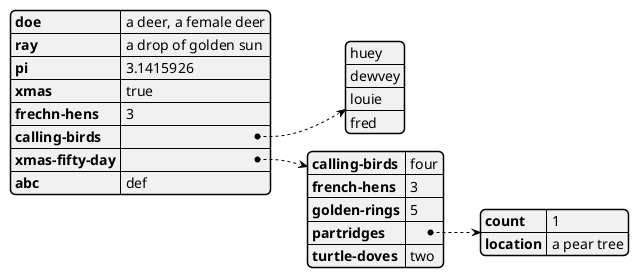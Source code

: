 @startyaml
doe: "a deer, a female deer"
ray: "a drop of golden sun"
pi: 3.1415926
xmas: true
frechn-hens: 3
calling-birds:
    - huey
    - dewvey
    - louie
    - fred
xmas-fifty-day:
    calling-birds: four
    french-hens: 3
    golden-rings: 5
    partridges: 
        count: 1
        location: "a pear tree"
    turtle-doves: two
abc: def
@endyaml